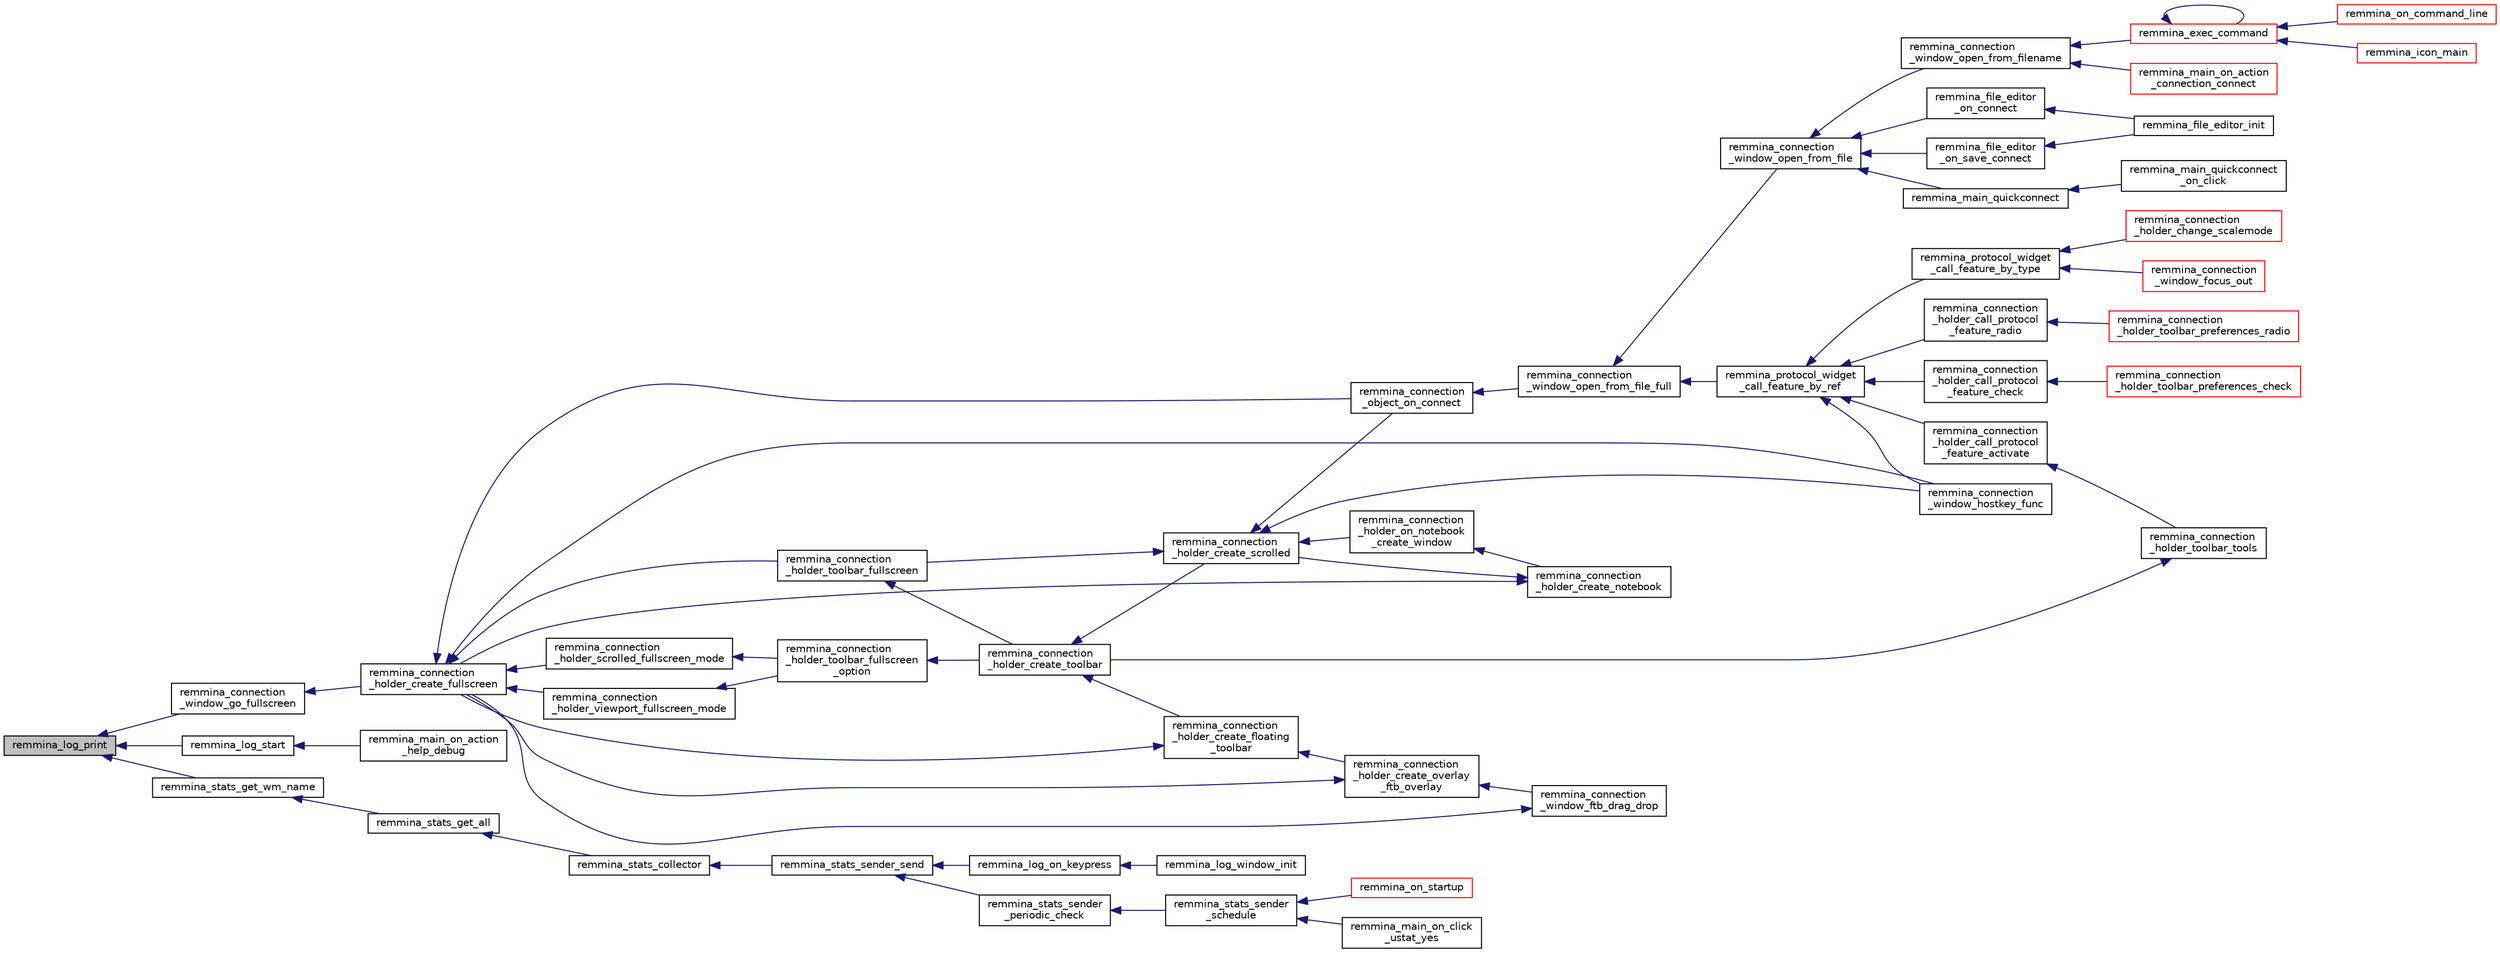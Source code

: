 digraph "remmina_log_print"
{
  edge [fontname="Helvetica",fontsize="10",labelfontname="Helvetica",labelfontsize="10"];
  node [fontname="Helvetica",fontsize="10",shape=record];
  rankdir="LR";
  Node114 [label="remmina_log_print",height=0.2,width=0.4,color="black", fillcolor="grey75", style="filled", fontcolor="black"];
  Node114 -> Node115 [dir="back",color="midnightblue",fontsize="10",style="solid",fontname="Helvetica"];
  Node115 [label="remmina_connection\l_window_go_fullscreen",height=0.2,width=0.4,color="black", fillcolor="white", style="filled",URL="$remmina__connection__window_8c.html#a10b3a54bf50f7522ee272932673e9419"];
  Node115 -> Node116 [dir="back",color="midnightblue",fontsize="10",style="solid",fontname="Helvetica"];
  Node116 [label="remmina_connection\l_holder_create_fullscreen",height=0.2,width=0.4,color="black", fillcolor="white", style="filled",URL="$remmina__connection__window_8c.html#ae67ca4d276339723c1ff87fc224eaccf"];
  Node116 -> Node117 [dir="back",color="midnightblue",fontsize="10",style="solid",fontname="Helvetica"];
  Node117 [label="remmina_connection\l_holder_toolbar_fullscreen",height=0.2,width=0.4,color="black", fillcolor="white", style="filled",URL="$remmina__connection__window_8c.html#a02ac20f50f1b7b816bd7208127efdbee"];
  Node117 -> Node118 [dir="back",color="midnightblue",fontsize="10",style="solid",fontname="Helvetica"];
  Node118 [label="remmina_connection\l_holder_create_toolbar",height=0.2,width=0.4,color="black", fillcolor="white", style="filled",URL="$remmina__connection__window_8c.html#af8138da72278e9e9000276e08a6fd984"];
  Node118 -> Node119 [dir="back",color="midnightblue",fontsize="10",style="solid",fontname="Helvetica"];
  Node119 [label="remmina_connection\l_holder_create_floating\l_toolbar",height=0.2,width=0.4,color="black", fillcolor="white", style="filled",URL="$remmina__connection__window_8c.html#a967dca6c1876afc3e6bcb763f9709d43"];
  Node119 -> Node120 [dir="back",color="midnightblue",fontsize="10",style="solid",fontname="Helvetica"];
  Node120 [label="remmina_connection\l_holder_create_overlay\l_ftb_overlay",height=0.2,width=0.4,color="black", fillcolor="white", style="filled",URL="$remmina__connection__window_8c.html#ab2edcb806312b3367c70fbb13c383ae0"];
  Node120 -> Node121 [dir="back",color="midnightblue",fontsize="10",style="solid",fontname="Helvetica"];
  Node121 [label="remmina_connection\l_window_ftb_drag_drop",height=0.2,width=0.4,color="black", fillcolor="white", style="filled",URL="$remmina__connection__window_8c.html#a15c9b2bd929f8f2bb64d0bb6fa60f067"];
  Node121 -> Node116 [dir="back",color="midnightblue",fontsize="10",style="solid",fontname="Helvetica"];
  Node120 -> Node116 [dir="back",color="midnightblue",fontsize="10",style="solid",fontname="Helvetica"];
  Node119 -> Node116 [dir="back",color="midnightblue",fontsize="10",style="solid",fontname="Helvetica"];
  Node118 -> Node122 [dir="back",color="midnightblue",fontsize="10",style="solid",fontname="Helvetica"];
  Node122 [label="remmina_connection\l_holder_create_scrolled",height=0.2,width=0.4,color="black", fillcolor="white", style="filled",URL="$remmina__connection__window_8c.html#a57b3656c37df65d276ddd50a16906dc7"];
  Node122 -> Node117 [dir="back",color="midnightblue",fontsize="10",style="solid",fontname="Helvetica"];
  Node122 -> Node123 [dir="back",color="midnightblue",fontsize="10",style="solid",fontname="Helvetica"];
  Node123 [label="remmina_connection\l_holder_on_notebook\l_create_window",height=0.2,width=0.4,color="black", fillcolor="white", style="filled",URL="$remmina__connection__window_8c.html#a2f5fc595c1aad851962aa58e2009bcce"];
  Node123 -> Node124 [dir="back",color="midnightblue",fontsize="10",style="solid",fontname="Helvetica"];
  Node124 [label="remmina_connection\l_holder_create_notebook",height=0.2,width=0.4,color="black", fillcolor="white", style="filled",URL="$remmina__connection__window_8c.html#ae616dc409c5775dc73d9a83c1f081705"];
  Node124 -> Node122 [dir="back",color="midnightblue",fontsize="10",style="solid",fontname="Helvetica"];
  Node124 -> Node116 [dir="back",color="midnightblue",fontsize="10",style="solid",fontname="Helvetica"];
  Node122 -> Node125 [dir="back",color="midnightblue",fontsize="10",style="solid",fontname="Helvetica"];
  Node125 [label="remmina_connection\l_window_hostkey_func",height=0.2,width=0.4,color="black", fillcolor="white", style="filled",URL="$remmina__connection__window_8c.html#abef663d930076deb3105f86dabe2a9c3"];
  Node122 -> Node126 [dir="back",color="midnightblue",fontsize="10",style="solid",fontname="Helvetica"];
  Node126 [label="remmina_connection\l_object_on_connect",height=0.2,width=0.4,color="black", fillcolor="white", style="filled",URL="$remmina__connection__window_8c.html#a0ad685a873ecef95ec13caba17e0c22e"];
  Node126 -> Node127 [dir="back",color="midnightblue",fontsize="10",style="solid",fontname="Helvetica"];
  Node127 [label="remmina_connection\l_window_open_from_file_full",height=0.2,width=0.4,color="black", fillcolor="white", style="filled",URL="$remmina__connection__window_8h.html#adbf2b670ca3bae96a99cb0b36021a961"];
  Node127 -> Node128 [dir="back",color="midnightblue",fontsize="10",style="solid",fontname="Helvetica"];
  Node128 [label="remmina_connection\l_window_open_from_file",height=0.2,width=0.4,color="black", fillcolor="white", style="filled",URL="$remmina__connection__window_8h.html#a1c7f722a89609523cc4de079cc82f23c"];
  Node128 -> Node129 [dir="back",color="midnightblue",fontsize="10",style="solid",fontname="Helvetica"];
  Node129 [label="remmina_connection\l_window_open_from_filename",height=0.2,width=0.4,color="black", fillcolor="white", style="filled",URL="$remmina__connection__window_8h.html#ab0ed27ef360efc7d92906cbabf9da5db"];
  Node129 -> Node130 [dir="back",color="midnightblue",fontsize="10",style="solid",fontname="Helvetica"];
  Node130 [label="remmina_exec_command",height=0.2,width=0.4,color="red", fillcolor="white", style="filled",URL="$remmina__exec_8h.html#a424cabdcff647797061e7482049d62a7"];
  Node130 -> Node131 [dir="back",color="midnightblue",fontsize="10",style="solid",fontname="Helvetica"];
  Node131 [label="remmina_on_command_line",height=0.2,width=0.4,color="red", fillcolor="white", style="filled",URL="$remmina_8c.html#aeb286fc5bd52ab5382ab8cb495dc2914"];
  Node130 -> Node130 [dir="back",color="midnightblue",fontsize="10",style="solid",fontname="Helvetica"];
  Node130 -> Node133 [dir="back",color="midnightblue",fontsize="10",style="solid",fontname="Helvetica"];
  Node133 [label="remmina_icon_main",height=0.2,width=0.4,color="red", fillcolor="white", style="filled",URL="$remmina__icon_8c.html#a920476110ab6410c8fc8cf734109e497"];
  Node129 -> Node151 [dir="back",color="midnightblue",fontsize="10",style="solid",fontname="Helvetica"];
  Node151 [label="remmina_main_on_action\l_connection_connect",height=0.2,width=0.4,color="red", fillcolor="white", style="filled",URL="$remmina__main_8c.html#ae023d1cb099a4f7bee79f13760566cbf"];
  Node128 -> Node153 [dir="back",color="midnightblue",fontsize="10",style="solid",fontname="Helvetica"];
  Node153 [label="remmina_file_editor\l_on_connect",height=0.2,width=0.4,color="black", fillcolor="white", style="filled",URL="$remmina__file__editor_8c.html#a73b8581fd1fd77532b748d91a2951f25"];
  Node153 -> Node137 [dir="back",color="midnightblue",fontsize="10",style="solid",fontname="Helvetica"];
  Node137 [label="remmina_file_editor_init",height=0.2,width=0.4,color="black", fillcolor="white", style="filled",URL="$remmina__file__editor_8c.html#a9afd8d41c66f547320930eb331f3124d"];
  Node128 -> Node138 [dir="back",color="midnightblue",fontsize="10",style="solid",fontname="Helvetica"];
  Node138 [label="remmina_file_editor\l_on_save_connect",height=0.2,width=0.4,color="black", fillcolor="white", style="filled",URL="$remmina__file__editor_8c.html#a57224f3f69f04f398de563b71be6b18e"];
  Node138 -> Node137 [dir="back",color="midnightblue",fontsize="10",style="solid",fontname="Helvetica"];
  Node128 -> Node154 [dir="back",color="midnightblue",fontsize="10",style="solid",fontname="Helvetica"];
  Node154 [label="remmina_main_quickconnect",height=0.2,width=0.4,color="black", fillcolor="white", style="filled",URL="$remmina__main_8c.html#a802458852abacebfb16f1f4295806a01"];
  Node154 -> Node155 [dir="back",color="midnightblue",fontsize="10",style="solid",fontname="Helvetica"];
  Node155 [label="remmina_main_quickconnect\l_on_click",height=0.2,width=0.4,color="black", fillcolor="white", style="filled",URL="$remmina__main_8c.html#a210e9e04c7c97cc86412044de31f659d"];
  Node127 -> Node156 [dir="back",color="midnightblue",fontsize="10",style="solid",fontname="Helvetica"];
  Node156 [label="remmina_protocol_widget\l_call_feature_by_ref",height=0.2,width=0.4,color="black", fillcolor="white", style="filled",URL="$remmina__protocol__widget_8h.html#a605b69a9aa4393024369cc5070488692"];
  Node156 -> Node157 [dir="back",color="midnightblue",fontsize="10",style="solid",fontname="Helvetica"];
  Node157 [label="remmina_connection\l_holder_call_protocol\l_feature_radio",height=0.2,width=0.4,color="black", fillcolor="white", style="filled",URL="$remmina__connection__window_8c.html#a86280cb973101817f7410af393bc2f98"];
  Node157 -> Node158 [dir="back",color="midnightblue",fontsize="10",style="solid",fontname="Helvetica"];
  Node158 [label="remmina_connection\l_holder_toolbar_preferences_radio",height=0.2,width=0.4,color="red", fillcolor="white", style="filled",URL="$remmina__connection__window_8c.html#a1ddab4aacc284c606ab237eae9c0b5a9"];
  Node156 -> Node160 [dir="back",color="midnightblue",fontsize="10",style="solid",fontname="Helvetica"];
  Node160 [label="remmina_connection\l_holder_call_protocol\l_feature_check",height=0.2,width=0.4,color="black", fillcolor="white", style="filled",URL="$remmina__connection__window_8c.html#a8d924ded7fe147df8b5f113e2fb1d6e7"];
  Node160 -> Node161 [dir="back",color="midnightblue",fontsize="10",style="solid",fontname="Helvetica"];
  Node161 [label="remmina_connection\l_holder_toolbar_preferences_check",height=0.2,width=0.4,color="red", fillcolor="white", style="filled",URL="$remmina__connection__window_8c.html#ada0dce340f5f1484c496a2357e8a2c69"];
  Node156 -> Node162 [dir="back",color="midnightblue",fontsize="10",style="solid",fontname="Helvetica"];
  Node162 [label="remmina_connection\l_holder_call_protocol\l_feature_activate",height=0.2,width=0.4,color="black", fillcolor="white", style="filled",URL="$remmina__connection__window_8c.html#a4507b43c6fd10bc68d9512c6b253a552"];
  Node162 -> Node163 [dir="back",color="midnightblue",fontsize="10",style="solid",fontname="Helvetica"];
  Node163 [label="remmina_connection\l_holder_toolbar_tools",height=0.2,width=0.4,color="black", fillcolor="white", style="filled",URL="$remmina__connection__window_8c.html#a51cc0b2274049920f67c71047bd76213"];
  Node163 -> Node118 [dir="back",color="midnightblue",fontsize="10",style="solid",fontname="Helvetica"];
  Node156 -> Node125 [dir="back",color="midnightblue",fontsize="10",style="solid",fontname="Helvetica"];
  Node156 -> Node164 [dir="back",color="midnightblue",fontsize="10",style="solid",fontname="Helvetica"];
  Node164 [label="remmina_protocol_widget\l_call_feature_by_type",height=0.2,width=0.4,color="black", fillcolor="white", style="filled",URL="$remmina__protocol__widget_8h.html#a6a630e96e5b914d60d678ae8eaad4cd9"];
  Node164 -> Node165 [dir="back",color="midnightblue",fontsize="10",style="solid",fontname="Helvetica"];
  Node165 [label="remmina_connection\l_holder_change_scalemode",height=0.2,width=0.4,color="red", fillcolor="white", style="filled",URL="$remmina__connection__window_8c.html#a5565ebedf82eb9f2d54b7f447b4c930e"];
  Node164 -> Node168 [dir="back",color="midnightblue",fontsize="10",style="solid",fontname="Helvetica"];
  Node168 [label="remmina_connection\l_window_focus_out",height=0.2,width=0.4,color="red", fillcolor="white", style="filled",URL="$remmina__connection__window_8c.html#a8c242e0a7ee57ed79099c330d696b43f"];
  Node116 -> Node172 [dir="back",color="midnightblue",fontsize="10",style="solid",fontname="Helvetica"];
  Node172 [label="remmina_connection\l_holder_viewport_fullscreen_mode",height=0.2,width=0.4,color="black", fillcolor="white", style="filled",URL="$remmina__connection__window_8c.html#a0e99d0ff8c39f2c6de508eee9ef498c5"];
  Node172 -> Node173 [dir="back",color="midnightblue",fontsize="10",style="solid",fontname="Helvetica"];
  Node173 [label="remmina_connection\l_holder_toolbar_fullscreen\l_option",height=0.2,width=0.4,color="black", fillcolor="white", style="filled",URL="$remmina__connection__window_8c.html#a1415cdcbed0e6fe9a7978586bf132207"];
  Node173 -> Node118 [dir="back",color="midnightblue",fontsize="10",style="solid",fontname="Helvetica"];
  Node116 -> Node174 [dir="back",color="midnightblue",fontsize="10",style="solid",fontname="Helvetica"];
  Node174 [label="remmina_connection\l_holder_scrolled_fullscreen_mode",height=0.2,width=0.4,color="black", fillcolor="white", style="filled",URL="$remmina__connection__window_8c.html#aa25cae5c0e15e13b817b925e42a044a9"];
  Node174 -> Node173 [dir="back",color="midnightblue",fontsize="10",style="solid",fontname="Helvetica"];
  Node116 -> Node125 [dir="back",color="midnightblue",fontsize="10",style="solid",fontname="Helvetica"];
  Node116 -> Node126 [dir="back",color="midnightblue",fontsize="10",style="solid",fontname="Helvetica"];
  Node114 -> Node175 [dir="back",color="midnightblue",fontsize="10",style="solid",fontname="Helvetica"];
  Node175 [label="remmina_log_start",height=0.2,width=0.4,color="black", fillcolor="white", style="filled",URL="$remmina__log_8h.html#a0b1a2e5262436772262a859cc1e23683"];
  Node175 -> Node176 [dir="back",color="midnightblue",fontsize="10",style="solid",fontname="Helvetica"];
  Node176 [label="remmina_main_on_action\l_help_debug",height=0.2,width=0.4,color="black", fillcolor="white", style="filled",URL="$remmina__main_8c.html#a6034bd779c678857e0561266ef3c0170"];
  Node114 -> Node177 [dir="back",color="midnightblue",fontsize="10",style="solid",fontname="Helvetica"];
  Node177 [label="remmina_stats_get_wm_name",height=0.2,width=0.4,color="black", fillcolor="white", style="filled",URL="$remmina__stats_8c.html#ae596da7901fb3b45b7290a1d70b3ea3a"];
  Node177 -> Node178 [dir="back",color="midnightblue",fontsize="10",style="solid",fontname="Helvetica"];
  Node178 [label="remmina_stats_get_all",height=0.2,width=0.4,color="black", fillcolor="white", style="filled",URL="$remmina__stats_8h.html#a7a1c9ab1abc1fdf78239d11b802843ae",tooltip="Get all statistics in json format to send periodically to the PHP server. "];
  Node178 -> Node179 [dir="back",color="midnightblue",fontsize="10",style="solid",fontname="Helvetica"];
  Node179 [label="remmina_stats_collector",height=0.2,width=0.4,color="black", fillcolor="white", style="filled",URL="$remmina__stats__sender_8c.html#a9fb1f78014c902387de47961e8245518"];
  Node179 -> Node180 [dir="back",color="midnightblue",fontsize="10",style="solid",fontname="Helvetica"];
  Node180 [label="remmina_stats_sender_send",height=0.2,width=0.4,color="black", fillcolor="white", style="filled",URL="$remmina__stats__sender_8h.html#adcfe144769bc83b3a6cc216eb3589919"];
  Node180 -> Node181 [dir="back",color="midnightblue",fontsize="10",style="solid",fontname="Helvetica"];
  Node181 [label="remmina_log_on_keypress",height=0.2,width=0.4,color="black", fillcolor="white", style="filled",URL="$remmina__log_8c.html#a43a42f51f64b54924564e166c56b39e1"];
  Node181 -> Node182 [dir="back",color="midnightblue",fontsize="10",style="solid",fontname="Helvetica"];
  Node182 [label="remmina_log_window_init",height=0.2,width=0.4,color="black", fillcolor="white", style="filled",URL="$remmina__log_8c.html#a1e5960f194353bd36d82bd9476c309bd"];
  Node180 -> Node183 [dir="back",color="midnightblue",fontsize="10",style="solid",fontname="Helvetica"];
  Node183 [label="remmina_stats_sender\l_periodic_check",height=0.2,width=0.4,color="black", fillcolor="white", style="filled",URL="$remmina__stats__sender_8c.html#a9893f8bc18fa81d40fabcf60e7353bb2"];
  Node183 -> Node184 [dir="back",color="midnightblue",fontsize="10",style="solid",fontname="Helvetica"];
  Node184 [label="remmina_stats_sender\l_schedule",height=0.2,width=0.4,color="black", fillcolor="white", style="filled",URL="$remmina__stats__sender_8h.html#ab800d60b2014cf18c0791de01cf33802"];
  Node184 -> Node140 [dir="back",color="midnightblue",fontsize="10",style="solid",fontname="Helvetica"];
  Node140 [label="remmina_on_startup",height=0.2,width=0.4,color="red", fillcolor="white", style="filled",URL="$remmina_8c.html#a26d2c20be18ff44f239b756f1d5be01a"];
  Node184 -> Node185 [dir="back",color="midnightblue",fontsize="10",style="solid",fontname="Helvetica"];
  Node185 [label="remmina_main_on_click\l_ustat_yes",height=0.2,width=0.4,color="black", fillcolor="white", style="filled",URL="$remmina__main_8c.html#a5994672eab85d9500cc37f4cabb39136"];
}
